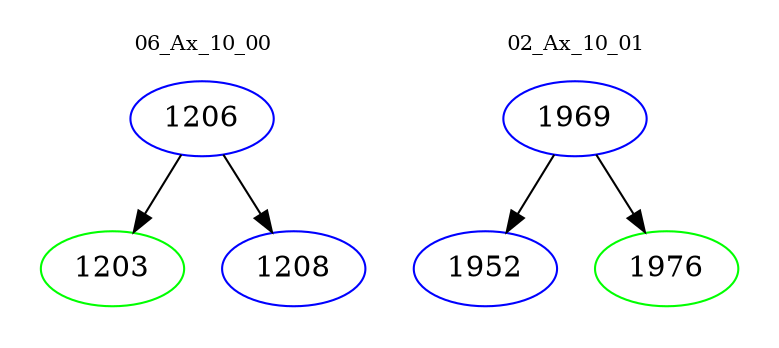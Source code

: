 digraph{
subgraph cluster_0 {
color = white
label = "06_Ax_10_00";
fontsize=10;
T0_1206 [label="1206", color="blue"]
T0_1206 -> T0_1203 [color="black"]
T0_1203 [label="1203", color="green"]
T0_1206 -> T0_1208 [color="black"]
T0_1208 [label="1208", color="blue"]
}
subgraph cluster_1 {
color = white
label = "02_Ax_10_01";
fontsize=10;
T1_1969 [label="1969", color="blue"]
T1_1969 -> T1_1952 [color="black"]
T1_1952 [label="1952", color="blue"]
T1_1969 -> T1_1976 [color="black"]
T1_1976 [label="1976", color="green"]
}
}
